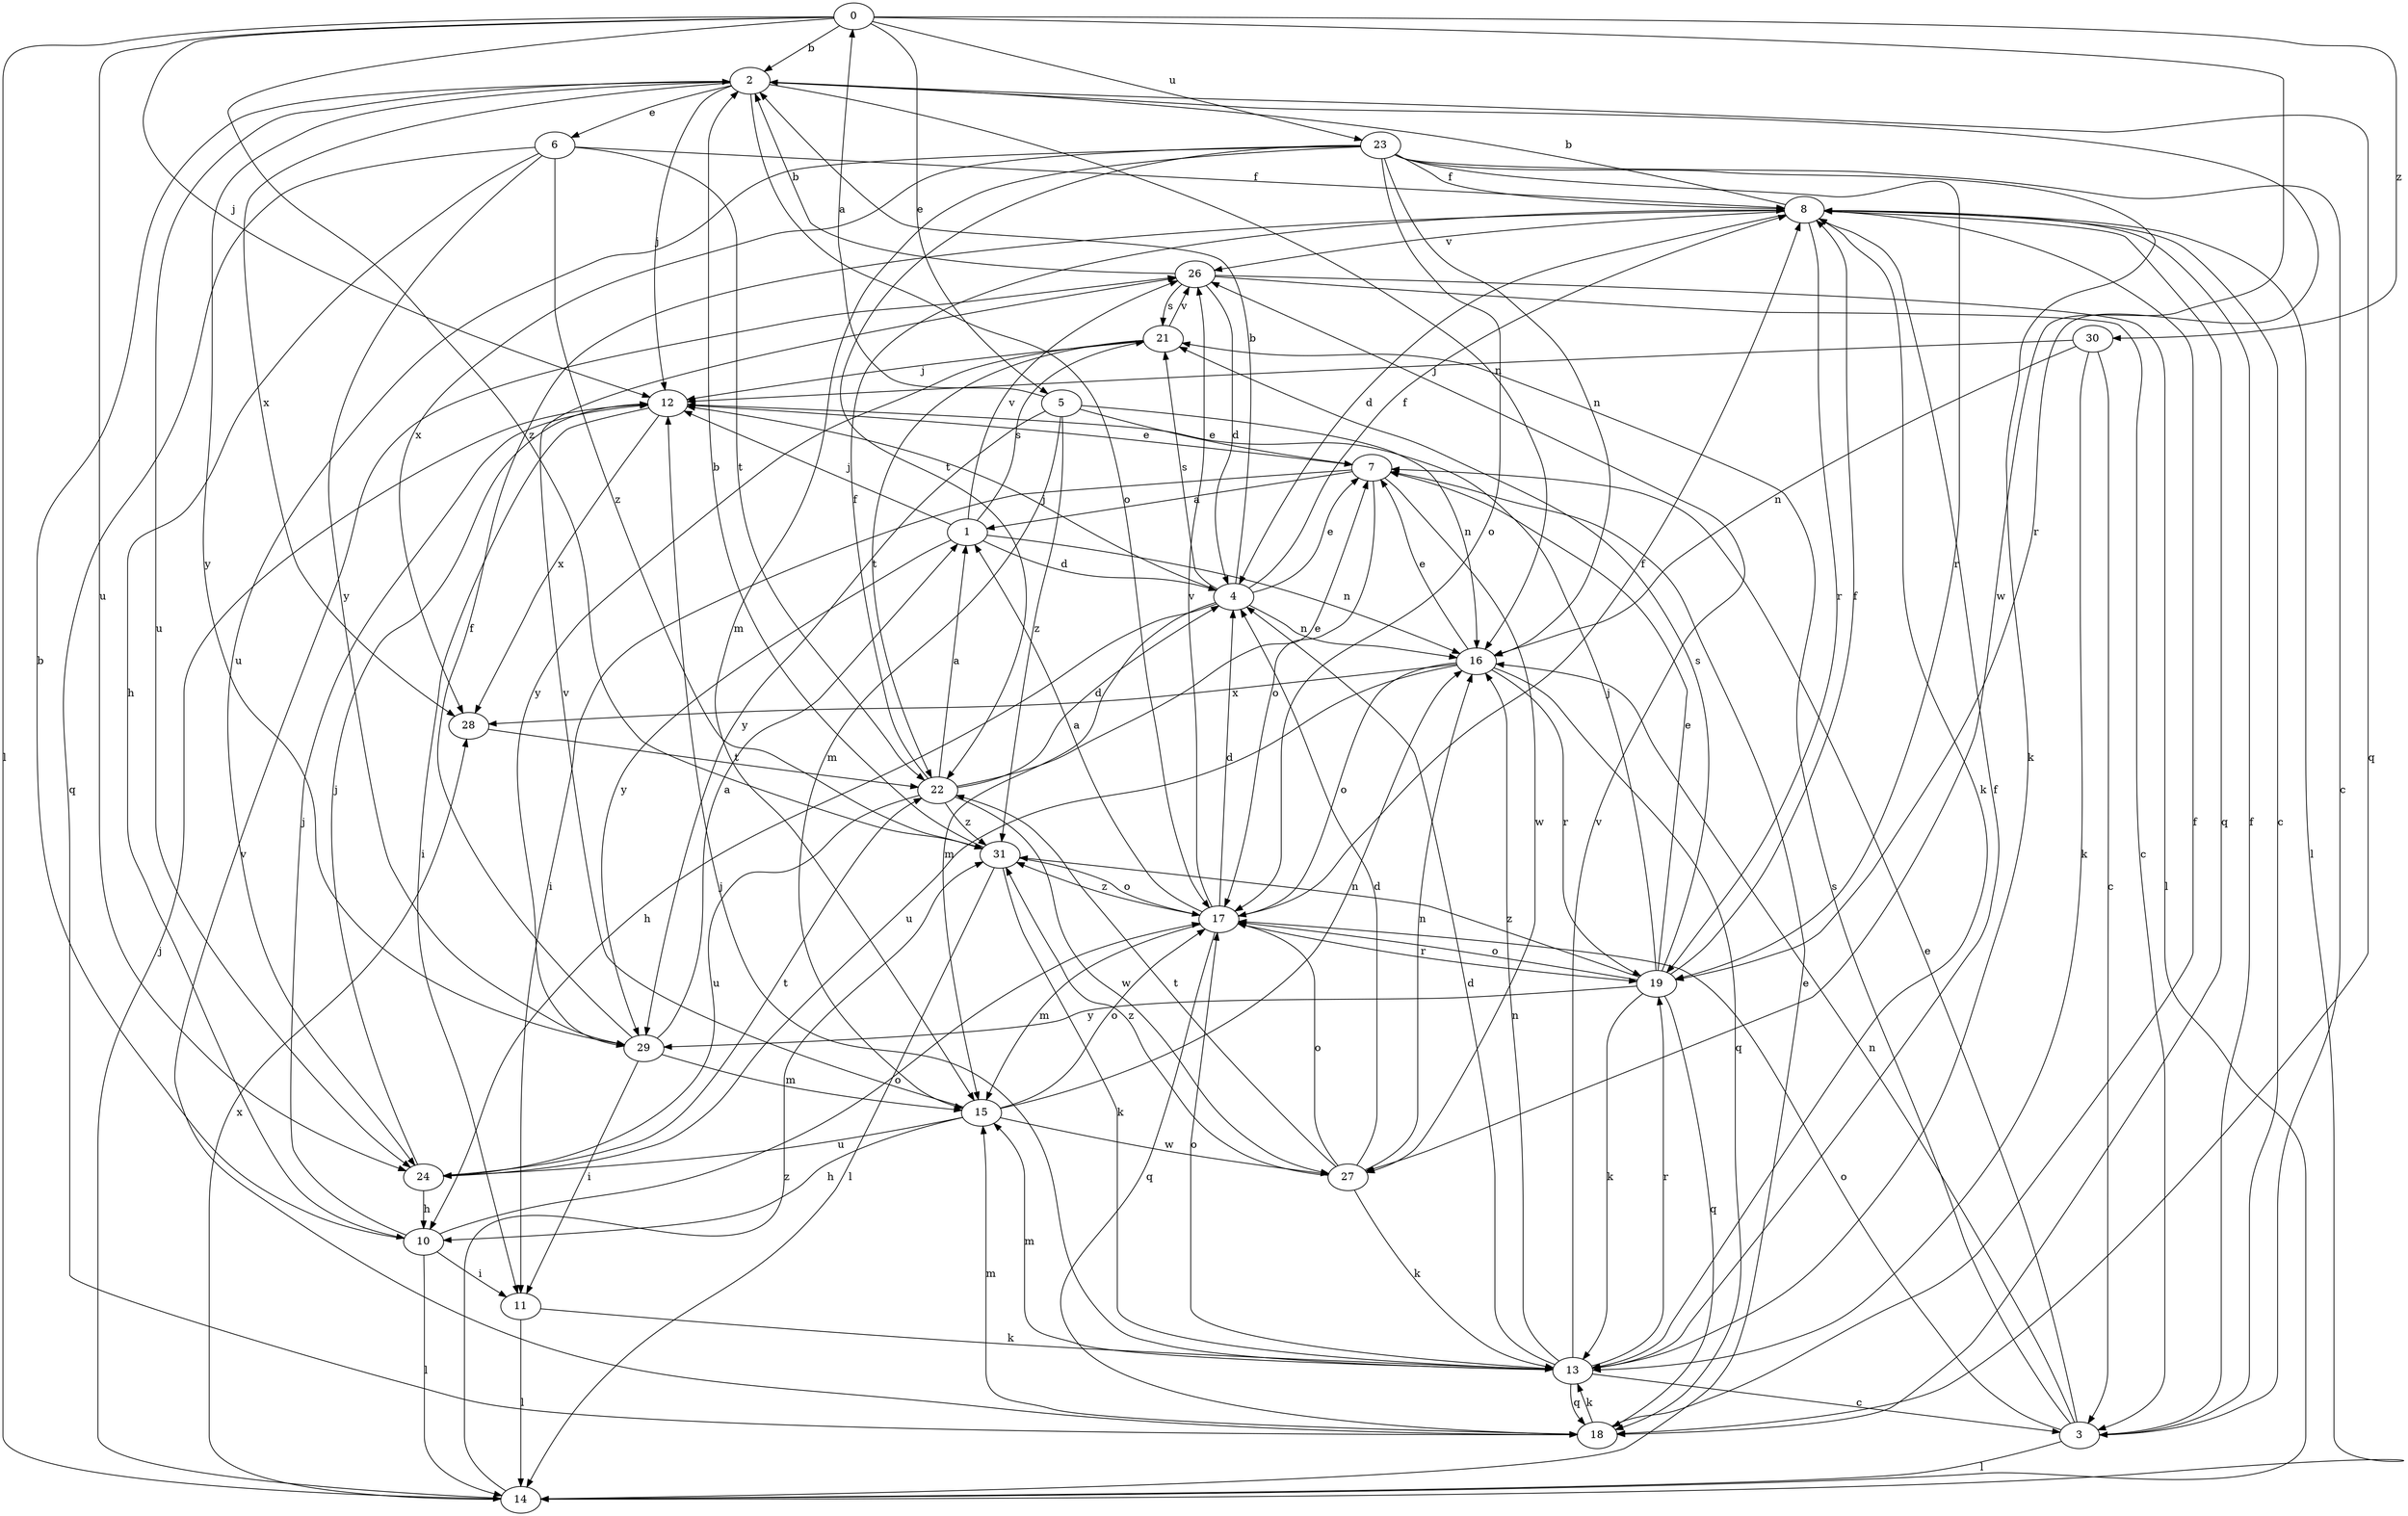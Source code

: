 strict digraph  {
0;
1;
2;
3;
4;
5;
6;
7;
8;
10;
11;
12;
13;
14;
15;
16;
17;
18;
19;
21;
22;
23;
24;
26;
27;
28;
29;
30;
31;
0 -> 2  [label=b];
0 -> 5  [label=e];
0 -> 12  [label=j];
0 -> 14  [label=l];
0 -> 23  [label=u];
0 -> 24  [label=u];
0 -> 27  [label=w];
0 -> 30  [label=z];
0 -> 31  [label=z];
1 -> 4  [label=d];
1 -> 12  [label=j];
1 -> 16  [label=n];
1 -> 21  [label=s];
1 -> 26  [label=v];
1 -> 29  [label=y];
2 -> 6  [label=e];
2 -> 12  [label=j];
2 -> 16  [label=n];
2 -> 17  [label=o];
2 -> 18  [label=q];
2 -> 19  [label=r];
2 -> 24  [label=u];
2 -> 28  [label=x];
2 -> 29  [label=y];
3 -> 7  [label=e];
3 -> 8  [label=f];
3 -> 14  [label=l];
3 -> 16  [label=n];
3 -> 17  [label=o];
3 -> 21  [label=s];
4 -> 2  [label=b];
4 -> 7  [label=e];
4 -> 8  [label=f];
4 -> 10  [label=h];
4 -> 12  [label=j];
4 -> 15  [label=m];
4 -> 16  [label=n];
4 -> 21  [label=s];
5 -> 0  [label=a];
5 -> 7  [label=e];
5 -> 15  [label=m];
5 -> 16  [label=n];
5 -> 29  [label=y];
5 -> 31  [label=z];
6 -> 8  [label=f];
6 -> 10  [label=h];
6 -> 18  [label=q];
6 -> 22  [label=t];
6 -> 29  [label=y];
6 -> 31  [label=z];
7 -> 1  [label=a];
7 -> 11  [label=i];
7 -> 17  [label=o];
7 -> 27  [label=w];
8 -> 2  [label=b];
8 -> 3  [label=c];
8 -> 4  [label=d];
8 -> 13  [label=k];
8 -> 14  [label=l];
8 -> 18  [label=q];
8 -> 19  [label=r];
8 -> 26  [label=v];
10 -> 2  [label=b];
10 -> 11  [label=i];
10 -> 12  [label=j];
10 -> 14  [label=l];
10 -> 17  [label=o];
11 -> 13  [label=k];
11 -> 14  [label=l];
12 -> 7  [label=e];
12 -> 11  [label=i];
12 -> 28  [label=x];
13 -> 3  [label=c];
13 -> 4  [label=d];
13 -> 8  [label=f];
13 -> 12  [label=j];
13 -> 15  [label=m];
13 -> 16  [label=n];
13 -> 17  [label=o];
13 -> 18  [label=q];
13 -> 19  [label=r];
13 -> 26  [label=v];
14 -> 7  [label=e];
14 -> 12  [label=j];
14 -> 28  [label=x];
14 -> 31  [label=z];
15 -> 10  [label=h];
15 -> 16  [label=n];
15 -> 17  [label=o];
15 -> 24  [label=u];
15 -> 26  [label=v];
15 -> 27  [label=w];
16 -> 7  [label=e];
16 -> 17  [label=o];
16 -> 18  [label=q];
16 -> 19  [label=r];
16 -> 24  [label=u];
16 -> 28  [label=x];
17 -> 1  [label=a];
17 -> 4  [label=d];
17 -> 8  [label=f];
17 -> 15  [label=m];
17 -> 18  [label=q];
17 -> 19  [label=r];
17 -> 26  [label=v];
17 -> 31  [label=z];
18 -> 8  [label=f];
18 -> 13  [label=k];
18 -> 15  [label=m];
18 -> 26  [label=v];
19 -> 7  [label=e];
19 -> 8  [label=f];
19 -> 12  [label=j];
19 -> 13  [label=k];
19 -> 17  [label=o];
19 -> 18  [label=q];
19 -> 21  [label=s];
19 -> 29  [label=y];
19 -> 31  [label=z];
21 -> 12  [label=j];
21 -> 22  [label=t];
21 -> 26  [label=v];
21 -> 29  [label=y];
22 -> 1  [label=a];
22 -> 4  [label=d];
22 -> 7  [label=e];
22 -> 8  [label=f];
22 -> 24  [label=u];
22 -> 27  [label=w];
22 -> 31  [label=z];
23 -> 3  [label=c];
23 -> 8  [label=f];
23 -> 13  [label=k];
23 -> 15  [label=m];
23 -> 16  [label=n];
23 -> 17  [label=o];
23 -> 19  [label=r];
23 -> 22  [label=t];
23 -> 24  [label=u];
23 -> 28  [label=x];
24 -> 10  [label=h];
24 -> 12  [label=j];
24 -> 22  [label=t];
26 -> 2  [label=b];
26 -> 3  [label=c];
26 -> 4  [label=d];
26 -> 14  [label=l];
26 -> 21  [label=s];
27 -> 4  [label=d];
27 -> 13  [label=k];
27 -> 16  [label=n];
27 -> 17  [label=o];
27 -> 22  [label=t];
27 -> 31  [label=z];
28 -> 22  [label=t];
29 -> 1  [label=a];
29 -> 8  [label=f];
29 -> 11  [label=i];
29 -> 15  [label=m];
30 -> 3  [label=c];
30 -> 12  [label=j];
30 -> 13  [label=k];
30 -> 16  [label=n];
31 -> 2  [label=b];
31 -> 13  [label=k];
31 -> 14  [label=l];
31 -> 17  [label=o];
}

